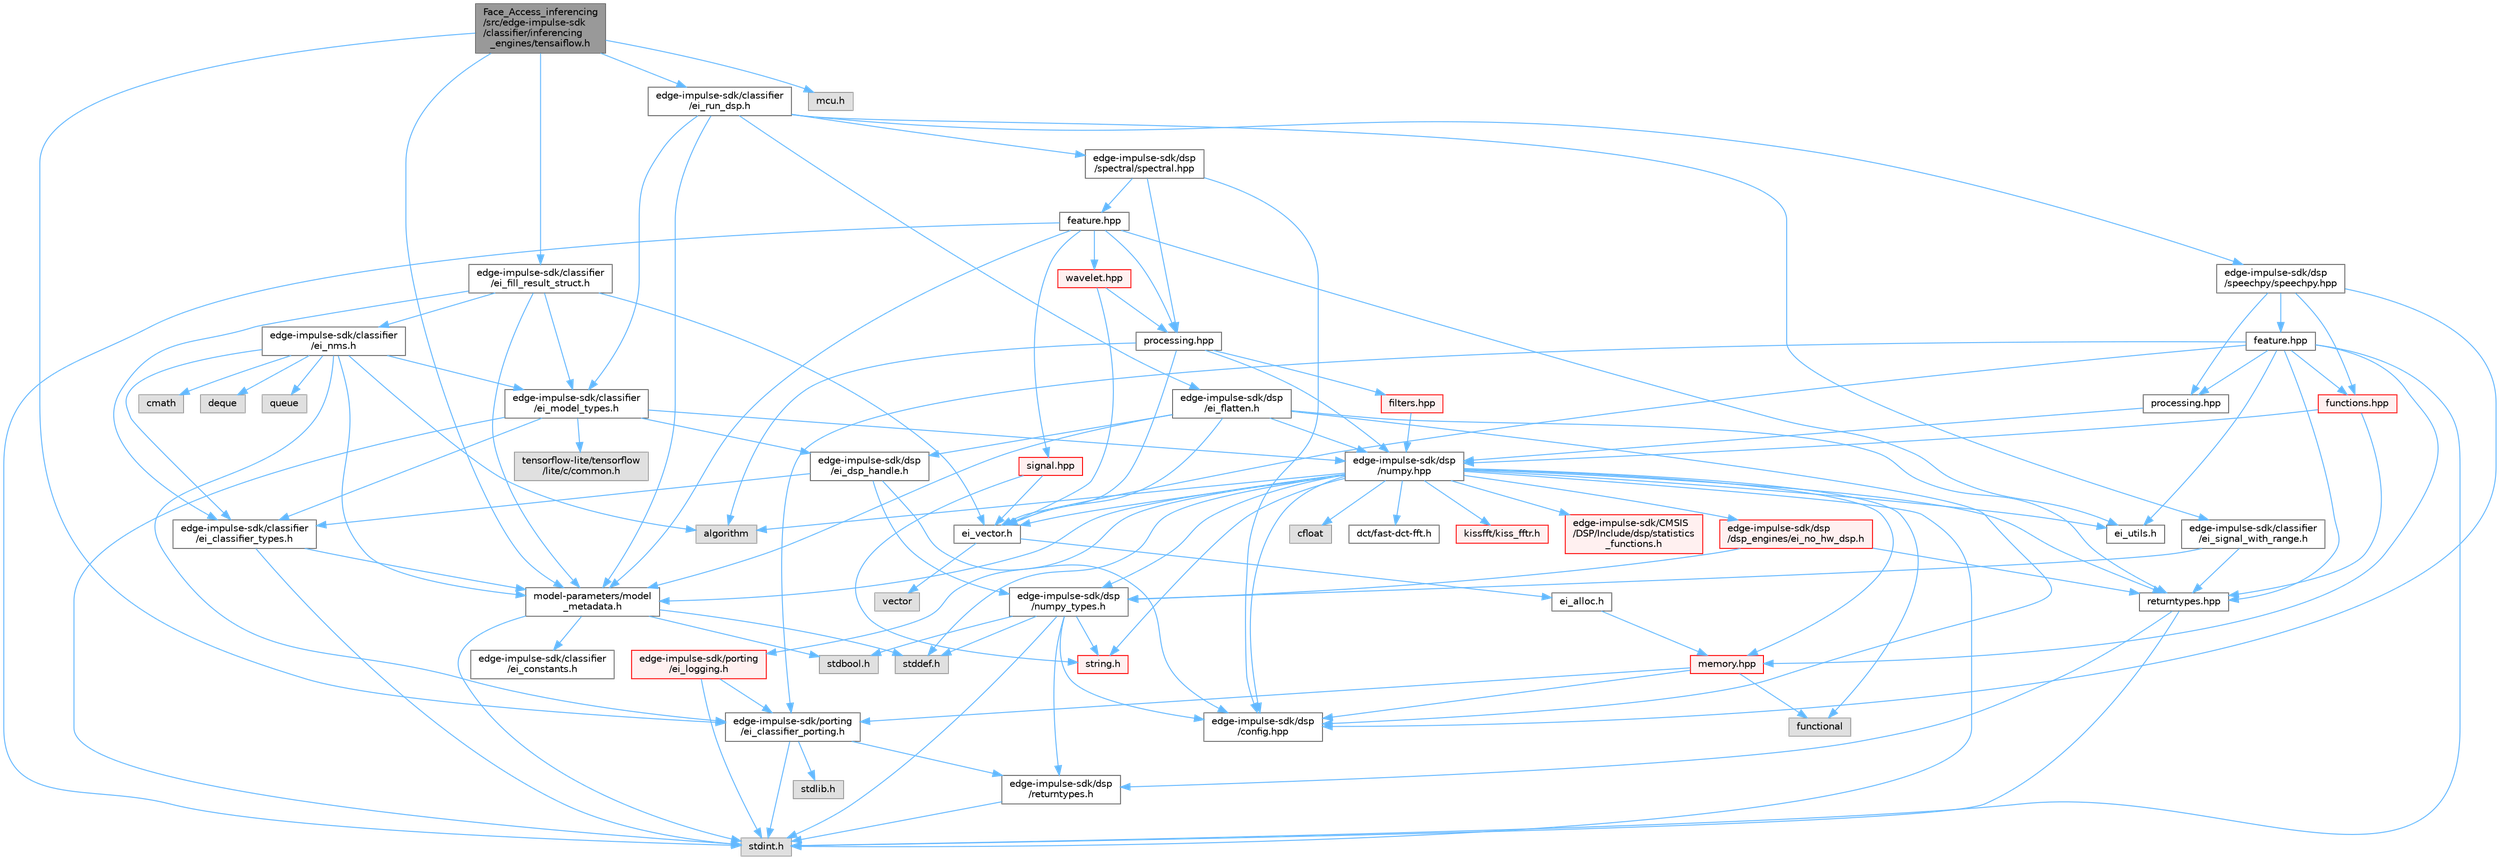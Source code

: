 digraph "Face_Access_inferencing/src/edge-impulse-sdk/classifier/inferencing_engines/tensaiflow.h"
{
 // LATEX_PDF_SIZE
  bgcolor="transparent";
  edge [fontname=Helvetica,fontsize=10,labelfontname=Helvetica,labelfontsize=10];
  node [fontname=Helvetica,fontsize=10,shape=box,height=0.2,width=0.4];
  Node1 [id="Node000001",label="Face_Access_inferencing\l/src/edge-impulse-sdk\l/classifier/inferencing\l_engines/tensaiflow.h",height=0.2,width=0.4,color="gray40", fillcolor="grey60", style="filled", fontcolor="black",tooltip=" "];
  Node1 -> Node2 [id="edge1_Node000001_Node000002",color="steelblue1",style="solid",tooltip=" "];
  Node2 [id="Node000002",label="model-parameters/model\l_metadata.h",height=0.2,width=0.4,color="grey40", fillcolor="white", style="filled",URL="$model__metadata_8h.html",tooltip=" "];
  Node2 -> Node3 [id="edge2_Node000002_Node000003",color="steelblue1",style="solid",tooltip=" "];
  Node3 [id="Node000003",label="stdint.h",height=0.2,width=0.4,color="grey60", fillcolor="#E0E0E0", style="filled",tooltip=" "];
  Node2 -> Node4 [id="edge3_Node000002_Node000004",color="steelblue1",style="solid",tooltip=" "];
  Node4 [id="Node000004",label="stdbool.h",height=0.2,width=0.4,color="grey60", fillcolor="#E0E0E0", style="filled",tooltip=" "];
  Node2 -> Node5 [id="edge4_Node000002_Node000005",color="steelblue1",style="solid",tooltip=" "];
  Node5 [id="Node000005",label="stddef.h",height=0.2,width=0.4,color="grey60", fillcolor="#E0E0E0", style="filled",tooltip=" "];
  Node2 -> Node6 [id="edge5_Node000002_Node000006",color="steelblue1",style="solid",tooltip=" "];
  Node6 [id="Node000006",label="edge-impulse-sdk/classifier\l/ei_constants.h",height=0.2,width=0.4,color="grey40", fillcolor="white", style="filled",URL="$ei__constants_8h.html",tooltip=" "];
  Node1 -> Node7 [id="edge6_Node000001_Node000007",color="steelblue1",style="solid",tooltip=" "];
  Node7 [id="Node000007",label="edge-impulse-sdk/porting\l/ei_classifier_porting.h",height=0.2,width=0.4,color="grey40", fillcolor="white", style="filled",URL="$ei__classifier__porting_8h.html",tooltip=" "];
  Node7 -> Node3 [id="edge7_Node000007_Node000003",color="steelblue1",style="solid",tooltip=" "];
  Node7 -> Node8 [id="edge8_Node000007_Node000008",color="steelblue1",style="solid",tooltip=" "];
  Node8 [id="Node000008",label="stdlib.h",height=0.2,width=0.4,color="grey60", fillcolor="#E0E0E0", style="filled",tooltip=" "];
  Node7 -> Node9 [id="edge9_Node000007_Node000009",color="steelblue1",style="solid",tooltip=" "];
  Node9 [id="Node000009",label="edge-impulse-sdk/dsp\l/returntypes.h",height=0.2,width=0.4,color="grey40", fillcolor="white", style="filled",URL="$returntypes_8h.html",tooltip=" "];
  Node9 -> Node3 [id="edge10_Node000009_Node000003",color="steelblue1",style="solid",tooltip=" "];
  Node1 -> Node10 [id="edge11_Node000001_Node000010",color="steelblue1",style="solid",tooltip=" "];
  Node10 [id="Node000010",label="edge-impulse-sdk/classifier\l/ei_fill_result_struct.h",height=0.2,width=0.4,color="grey40", fillcolor="white", style="filled",URL="$ei__fill__result__struct_8h.html",tooltip=" "];
  Node10 -> Node2 [id="edge12_Node000010_Node000002",color="steelblue1",style="solid",tooltip=" "];
  Node10 -> Node11 [id="edge13_Node000010_Node000011",color="steelblue1",style="solid",tooltip=" "];
  Node11 [id="Node000011",label="edge-impulse-sdk/classifier\l/ei_model_types.h",height=0.2,width=0.4,color="grey40", fillcolor="white", style="filled",URL="$ei__model__types_8h.html",tooltip=" "];
  Node11 -> Node3 [id="edge14_Node000011_Node000003",color="steelblue1",style="solid",tooltip=" "];
  Node11 -> Node12 [id="edge15_Node000011_Node000012",color="steelblue1",style="solid",tooltip=" "];
  Node12 [id="Node000012",label="edge-impulse-sdk/classifier\l/ei_classifier_types.h",height=0.2,width=0.4,color="grey40", fillcolor="white", style="filled",URL="$ei__classifier__types_8h.html",tooltip=" "];
  Node12 -> Node3 [id="edge16_Node000012_Node000003",color="steelblue1",style="solid",tooltip=" "];
  Node12 -> Node2 [id="edge17_Node000012_Node000002",color="steelblue1",style="solid",tooltip=" "];
  Node11 -> Node13 [id="edge18_Node000011_Node000013",color="steelblue1",style="solid",tooltip=" "];
  Node13 [id="Node000013",label="edge-impulse-sdk/dsp\l/ei_dsp_handle.h",height=0.2,width=0.4,color="grey40", fillcolor="white", style="filled",URL="$ei__dsp__handle_8h.html",tooltip=" "];
  Node13 -> Node14 [id="edge19_Node000013_Node000014",color="steelblue1",style="solid",tooltip=" "];
  Node14 [id="Node000014",label="edge-impulse-sdk/dsp\l/config.hpp",height=0.2,width=0.4,color="grey40", fillcolor="white", style="filled",URL="$config_8hpp.html",tooltip=" "];
  Node13 -> Node15 [id="edge20_Node000013_Node000015",color="steelblue1",style="solid",tooltip=" "];
  Node15 [id="Node000015",label="edge-impulse-sdk/dsp\l/numpy_types.h",height=0.2,width=0.4,color="grey40", fillcolor="white", style="filled",URL="$numpy__types_8h.html",tooltip=" "];
  Node15 -> Node3 [id="edge21_Node000015_Node000003",color="steelblue1",style="solid",tooltip=" "];
  Node15 -> Node4 [id="edge22_Node000015_Node000004",color="steelblue1",style="solid",tooltip=" "];
  Node15 -> Node16 [id="edge23_Node000015_Node000016",color="steelblue1",style="solid",tooltip=" "];
  Node16 [id="Node000016",label="string.h",height=0.2,width=0.4,color="red", fillcolor="#FFF0F0", style="filled",URL="$string_8h.html",tooltip=" "];
  Node15 -> Node5 [id="edge24_Node000015_Node000005",color="steelblue1",style="solid",tooltip=" "];
  Node15 -> Node14 [id="edge25_Node000015_Node000014",color="steelblue1",style="solid",tooltip=" "];
  Node15 -> Node9 [id="edge26_Node000015_Node000009",color="steelblue1",style="solid",tooltip=" "];
  Node13 -> Node12 [id="edge27_Node000013_Node000012",color="steelblue1",style="solid",tooltip=" "];
  Node11 -> Node35 [id="edge28_Node000011_Node000035",color="steelblue1",style="solid",tooltip=" "];
  Node35 [id="Node000035",label="edge-impulse-sdk/dsp\l/numpy.hpp",height=0.2,width=0.4,color="grey40", fillcolor="white", style="filled",URL="$numpy_8hpp.html",tooltip=" "];
  Node35 -> Node3 [id="edge29_Node000035_Node000003",color="steelblue1",style="solid",tooltip=" "];
  Node35 -> Node16 [id="edge30_Node000035_Node000016",color="steelblue1",style="solid",tooltip=" "];
  Node35 -> Node5 [id="edge31_Node000035_Node000005",color="steelblue1",style="solid",tooltip=" "];
  Node35 -> Node36 [id="edge32_Node000035_Node000036",color="steelblue1",style="solid",tooltip=" "];
  Node36 [id="Node000036",label="cfloat",height=0.2,width=0.4,color="grey60", fillcolor="#E0E0E0", style="filled",tooltip=" "];
  Node35 -> Node37 [id="edge33_Node000035_Node000037",color="steelblue1",style="solid",tooltip=" "];
  Node37 [id="Node000037",label="ei_vector.h",height=0.2,width=0.4,color="grey40", fillcolor="white", style="filled",URL="$ei__vector_8h.html",tooltip=" "];
  Node37 -> Node38 [id="edge34_Node000037_Node000038",color="steelblue1",style="solid",tooltip=" "];
  Node38 [id="Node000038",label="ei_alloc.h",height=0.2,width=0.4,color="grey40", fillcolor="white", style="filled",URL="$ei__alloc_8h.html",tooltip=" "];
  Node38 -> Node39 [id="edge35_Node000038_Node000039",color="steelblue1",style="solid",tooltip=" "];
  Node39 [id="Node000039",label="memory.hpp",height=0.2,width=0.4,color="red", fillcolor="#FFF0F0", style="filled",URL="$memory_8hpp.html",tooltip=" "];
  Node39 -> Node40 [id="edge36_Node000039_Node000040",color="steelblue1",style="solid",tooltip=" "];
  Node40 [id="Node000040",label="functional",height=0.2,width=0.4,color="grey60", fillcolor="#E0E0E0", style="filled",tooltip=" "];
  Node39 -> Node7 [id="edge37_Node000039_Node000007",color="steelblue1",style="solid",tooltip=" "];
  Node39 -> Node14 [id="edge38_Node000039_Node000014",color="steelblue1",style="solid",tooltip=" "];
  Node37 -> Node26 [id="edge39_Node000037_Node000026",color="steelblue1",style="solid",tooltip=" "];
  Node26 [id="Node000026",label="vector",height=0.2,width=0.4,color="grey60", fillcolor="#E0E0E0", style="filled",tooltip=" "];
  Node35 -> Node28 [id="edge40_Node000035_Node000028",color="steelblue1",style="solid",tooltip=" "];
  Node28 [id="Node000028",label="algorithm",height=0.2,width=0.4,color="grey60", fillcolor="#E0E0E0", style="filled",tooltip=" "];
  Node35 -> Node15 [id="edge41_Node000035_Node000015",color="steelblue1",style="solid",tooltip=" "];
  Node35 -> Node14 [id="edge42_Node000035_Node000014",color="steelblue1",style="solid",tooltip=" "];
  Node35 -> Node43 [id="edge43_Node000035_Node000043",color="steelblue1",style="solid",tooltip=" "];
  Node43 [id="Node000043",label="returntypes.hpp",height=0.2,width=0.4,color="grey40", fillcolor="white", style="filled",URL="$returntypes_8hpp.html",tooltip=" "];
  Node43 -> Node3 [id="edge44_Node000043_Node000003",color="steelblue1",style="solid",tooltip=" "];
  Node43 -> Node9 [id="edge45_Node000043_Node000009",color="steelblue1",style="solid",tooltip=" "];
  Node35 -> Node39 [id="edge46_Node000035_Node000039",color="steelblue1",style="solid",tooltip=" "];
  Node35 -> Node44 [id="edge47_Node000035_Node000044",color="steelblue1",style="solid",tooltip=" "];
  Node44 [id="Node000044",label="ei_utils.h",height=0.2,width=0.4,color="grey40", fillcolor="white", style="filled",URL="$ei__utils_8h.html",tooltip=" "];
  Node35 -> Node45 [id="edge48_Node000035_Node000045",color="steelblue1",style="solid",tooltip=" "];
  Node45 [id="Node000045",label="dct/fast-dct-fft.h",height=0.2,width=0.4,color="grey40", fillcolor="white", style="filled",URL="$fast-dct-fft_8h.html",tooltip=" "];
  Node35 -> Node46 [id="edge49_Node000035_Node000046",color="steelblue1",style="solid",tooltip=" "];
  Node46 [id="Node000046",label="kissfft/kiss_fftr.h",height=0.2,width=0.4,color="red", fillcolor="#FFF0F0", style="filled",URL="$_face___access__inferencing_2src_2edge-impulse-sdk_2dsp_2kissfft_2kiss__fftr_8h.html",tooltip=" "];
  Node35 -> Node49 [id="edge50_Node000035_Node000049",color="steelblue1",style="solid",tooltip=" "];
  Node49 [id="Node000049",label="edge-impulse-sdk/porting\l/ei_logging.h",height=0.2,width=0.4,color="red", fillcolor="#FFF0F0", style="filled",URL="$ei__logging_8h.html",tooltip=" "];
  Node49 -> Node3 [id="edge51_Node000049_Node000003",color="steelblue1",style="solid",tooltip=" "];
  Node49 -> Node7 [id="edge52_Node000049_Node000007",color="steelblue1",style="solid",tooltip=" "];
  Node35 -> Node2 [id="edge53_Node000035_Node000002",color="steelblue1",style="solid",tooltip=" "];
  Node35 -> Node51 [id="edge54_Node000035_Node000051",color="steelblue1",style="solid",tooltip=" "];
  Node51 [id="Node000051",label="edge-impulse-sdk/dsp\l/dsp_engines/ei_no_hw_dsp.h",height=0.2,width=0.4,color="red", fillcolor="#FFF0F0", style="filled",URL="$ei__no__hw__dsp_8h.html",tooltip=" "];
  Node51 -> Node43 [id="edge55_Node000051_Node000043",color="steelblue1",style="solid",tooltip=" "];
  Node51 -> Node15 [id="edge56_Node000051_Node000015",color="steelblue1",style="solid",tooltip=" "];
  Node35 -> Node52 [id="edge57_Node000035_Node000052",color="steelblue1",style="solid",tooltip=" "];
  Node52 [id="Node000052",label="edge-impulse-sdk/CMSIS\l/DSP/Include/dsp/statistics\l_functions.h",height=0.2,width=0.4,color="red", fillcolor="#FFF0F0", style="filled",URL="$statistics__functions_8h.html",tooltip=" "];
  Node35 -> Node40 [id="edge58_Node000035_Node000040",color="steelblue1",style="solid",tooltip=" "];
  Node11 -> Node62 [id="edge59_Node000011_Node000062",color="steelblue1",style="solid",tooltip=" "];
  Node62 [id="Node000062",label="tensorflow-lite/tensorflow\l/lite/c/common.h",height=0.2,width=0.4,color="grey60", fillcolor="#E0E0E0", style="filled",tooltip=" "];
  Node10 -> Node12 [id="edge60_Node000010_Node000012",color="steelblue1",style="solid",tooltip=" "];
  Node10 -> Node63 [id="edge61_Node000010_Node000063",color="steelblue1",style="solid",tooltip=" "];
  Node63 [id="Node000063",label="edge-impulse-sdk/classifier\l/ei_nms.h",height=0.2,width=0.4,color="grey40", fillcolor="white", style="filled",URL="$ei__nms_8h.html",tooltip=" "];
  Node63 -> Node2 [id="edge62_Node000063_Node000002",color="steelblue1",style="solid",tooltip=" "];
  Node63 -> Node11 [id="edge63_Node000063_Node000011",color="steelblue1",style="solid",tooltip=" "];
  Node63 -> Node12 [id="edge64_Node000063_Node000012",color="steelblue1",style="solid",tooltip=" "];
  Node63 -> Node7 [id="edge65_Node000063_Node000007",color="steelblue1",style="solid",tooltip=" "];
  Node63 -> Node28 [id="edge66_Node000063_Node000028",color="steelblue1",style="solid",tooltip=" "];
  Node63 -> Node64 [id="edge67_Node000063_Node000064",color="steelblue1",style="solid",tooltip=" "];
  Node64 [id="Node000064",label="cmath",height=0.2,width=0.4,color="grey60", fillcolor="#E0E0E0", style="filled",tooltip=" "];
  Node63 -> Node65 [id="edge68_Node000063_Node000065",color="steelblue1",style="solid",tooltip=" "];
  Node65 [id="Node000065",label="deque",height=0.2,width=0.4,color="grey60", fillcolor="#E0E0E0", style="filled",tooltip=" "];
  Node63 -> Node66 [id="edge69_Node000063_Node000066",color="steelblue1",style="solid",tooltip=" "];
  Node66 [id="Node000066",label="queue",height=0.2,width=0.4,color="grey60", fillcolor="#E0E0E0", style="filled",tooltip=" "];
  Node10 -> Node37 [id="edge70_Node000010_Node000037",color="steelblue1",style="solid",tooltip=" "];
  Node1 -> Node67 [id="edge71_Node000001_Node000067",color="steelblue1",style="solid",tooltip=" "];
  Node67 [id="Node000067",label="edge-impulse-sdk/classifier\l/ei_run_dsp.h",height=0.2,width=0.4,color="grey40", fillcolor="white", style="filled",URL="$ei__run__dsp_8h.html",tooltip=" "];
  Node67 -> Node11 [id="edge72_Node000067_Node000011",color="steelblue1",style="solid",tooltip=" "];
  Node67 -> Node68 [id="edge73_Node000067_Node000068",color="steelblue1",style="solid",tooltip=" "];
  Node68 [id="Node000068",label="edge-impulse-sdk/dsp\l/spectral/spectral.hpp",height=0.2,width=0.4,color="grey40", fillcolor="white", style="filled",URL="$spectral_8hpp.html",tooltip=" "];
  Node68 -> Node14 [id="edge74_Node000068_Node000014",color="steelblue1",style="solid",tooltip=" "];
  Node68 -> Node69 [id="edge75_Node000068_Node000069",color="steelblue1",style="solid",tooltip=" "];
  Node69 [id="Node000069",label="processing.hpp",height=0.2,width=0.4,color="grey40", fillcolor="white", style="filled",URL="$spectral_2processing_8hpp.html",tooltip=" "];
  Node69 -> Node37 [id="edge76_Node000069_Node000037",color="steelblue1",style="solid",tooltip=" "];
  Node69 -> Node28 [id="edge77_Node000069_Node000028",color="steelblue1",style="solid",tooltip=" "];
  Node69 -> Node35 [id="edge78_Node000069_Node000035",color="steelblue1",style="solid",tooltip=" "];
  Node69 -> Node70 [id="edge79_Node000069_Node000070",color="steelblue1",style="solid",tooltip=" "];
  Node70 [id="Node000070",label="filters.hpp",height=0.2,width=0.4,color="red", fillcolor="#FFF0F0", style="filled",URL="$filters_8hpp.html",tooltip=" "];
  Node70 -> Node35 [id="edge80_Node000070_Node000035",color="steelblue1",style="solid",tooltip=" "];
  Node68 -> Node71 [id="edge81_Node000068_Node000071",color="steelblue1",style="solid",tooltip=" "];
  Node71 [id="Node000071",label="feature.hpp",height=0.2,width=0.4,color="grey40", fillcolor="white", style="filled",URL="$spectral_2feature_8hpp.html",tooltip=" "];
  Node71 -> Node3 [id="edge82_Node000071_Node000003",color="steelblue1",style="solid",tooltip=" "];
  Node71 -> Node69 [id="edge83_Node000071_Node000069",color="steelblue1",style="solid",tooltip=" "];
  Node71 -> Node72 [id="edge84_Node000071_Node000072",color="steelblue1",style="solid",tooltip=" "];
  Node72 [id="Node000072",label="wavelet.hpp",height=0.2,width=0.4,color="red", fillcolor="#FFF0F0", style="filled",URL="$wavelet_8hpp.html",tooltip=" "];
  Node72 -> Node37 [id="edge85_Node000072_Node000037",color="steelblue1",style="solid",tooltip=" "];
  Node72 -> Node69 [id="edge86_Node000072_Node000069",color="steelblue1",style="solid",tooltip=" "];
  Node71 -> Node75 [id="edge87_Node000071_Node000075",color="steelblue1",style="solid",tooltip=" "];
  Node75 [id="Node000075",label="signal.hpp",height=0.2,width=0.4,color="red", fillcolor="#FFF0F0", style="filled",URL="$signal_8hpp.html",tooltip=" "];
  Node75 -> Node37 [id="edge88_Node000075_Node000037",color="steelblue1",style="solid",tooltip=" "];
  Node75 -> Node16 [id="edge89_Node000075_Node000016",color="steelblue1",style="solid",tooltip=" "];
  Node71 -> Node44 [id="edge90_Node000071_Node000044",color="steelblue1",style="solid",tooltip=" "];
  Node71 -> Node2 [id="edge91_Node000071_Node000002",color="steelblue1",style="solid",tooltip=" "];
  Node67 -> Node76 [id="edge92_Node000067_Node000076",color="steelblue1",style="solid",tooltip=" "];
  Node76 [id="Node000076",label="edge-impulse-sdk/dsp\l/speechpy/speechpy.hpp",height=0.2,width=0.4,color="grey40", fillcolor="white", style="filled",URL="$speechpy_8hpp.html",tooltip=" "];
  Node76 -> Node14 [id="edge93_Node000076_Node000014",color="steelblue1",style="solid",tooltip=" "];
  Node76 -> Node77 [id="edge94_Node000076_Node000077",color="steelblue1",style="solid",tooltip=" "];
  Node77 [id="Node000077",label="feature.hpp",height=0.2,width=0.4,color="grey40", fillcolor="white", style="filled",URL="$speechpy_2feature_8hpp.html",tooltip=" "];
  Node77 -> Node3 [id="edge95_Node000077_Node000003",color="steelblue1",style="solid",tooltip=" "];
  Node77 -> Node7 [id="edge96_Node000077_Node000007",color="steelblue1",style="solid",tooltip=" "];
  Node77 -> Node44 [id="edge97_Node000077_Node000044",color="steelblue1",style="solid",tooltip=" "];
  Node77 -> Node78 [id="edge98_Node000077_Node000078",color="steelblue1",style="solid",tooltip=" "];
  Node78 [id="Node000078",label="functions.hpp",height=0.2,width=0.4,color="red", fillcolor="#FFF0F0", style="filled",URL="$functions_8hpp.html",tooltip=" "];
  Node78 -> Node35 [id="edge99_Node000078_Node000035",color="steelblue1",style="solid",tooltip=" "];
  Node78 -> Node43 [id="edge100_Node000078_Node000043",color="steelblue1",style="solid",tooltip=" "];
  Node77 -> Node79 [id="edge101_Node000077_Node000079",color="steelblue1",style="solid",tooltip=" "];
  Node79 [id="Node000079",label="processing.hpp",height=0.2,width=0.4,color="grey40", fillcolor="white", style="filled",URL="$speechpy_2processing_8hpp.html",tooltip=" "];
  Node79 -> Node35 [id="edge102_Node000079_Node000035",color="steelblue1",style="solid",tooltip=" "];
  Node77 -> Node39 [id="edge103_Node000077_Node000039",color="steelblue1",style="solid",tooltip=" "];
  Node77 -> Node43 [id="edge104_Node000077_Node000043",color="steelblue1",style="solid",tooltip=" "];
  Node77 -> Node37 [id="edge105_Node000077_Node000037",color="steelblue1",style="solid",tooltip=" "];
  Node76 -> Node78 [id="edge106_Node000076_Node000078",color="steelblue1",style="solid",tooltip=" "];
  Node76 -> Node79 [id="edge107_Node000076_Node000079",color="steelblue1",style="solid",tooltip=" "];
  Node67 -> Node80 [id="edge108_Node000067_Node000080",color="steelblue1",style="solid",tooltip=" "];
  Node80 [id="Node000080",label="edge-impulse-sdk/classifier\l/ei_signal_with_range.h",height=0.2,width=0.4,color="grey40", fillcolor="white", style="filled",URL="$ei__signal__with__range_8h.html",tooltip=" "];
  Node80 -> Node15 [id="edge109_Node000080_Node000015",color="steelblue1",style="solid",tooltip=" "];
  Node80 -> Node43 [id="edge110_Node000080_Node000043",color="steelblue1",style="solid",tooltip=" "];
  Node67 -> Node81 [id="edge111_Node000067_Node000081",color="steelblue1",style="solid",tooltip=" "];
  Node81 [id="Node000081",label="edge-impulse-sdk/dsp\l/ei_flatten.h",height=0.2,width=0.4,color="grey40", fillcolor="white", style="filled",URL="$ei__flatten_8h.html",tooltip=" "];
  Node81 -> Node37 [id="edge112_Node000081_Node000037",color="steelblue1",style="solid",tooltip=" "];
  Node81 -> Node43 [id="edge113_Node000081_Node000043",color="steelblue1",style="solid",tooltip=" "];
  Node81 -> Node13 [id="edge114_Node000081_Node000013",color="steelblue1",style="solid",tooltip=" "];
  Node81 -> Node2 [id="edge115_Node000081_Node000002",color="steelblue1",style="solid",tooltip=" "];
  Node81 -> Node35 [id="edge116_Node000081_Node000035",color="steelblue1",style="solid",tooltip=" "];
  Node81 -> Node14 [id="edge117_Node000081_Node000014",color="steelblue1",style="solid",tooltip=" "];
  Node67 -> Node2 [id="edge118_Node000067_Node000002",color="steelblue1",style="solid",tooltip=" "];
  Node1 -> Node82 [id="edge119_Node000001_Node000082",color="steelblue1",style="solid",tooltip=" "];
  Node82 [id="Node000082",label="mcu.h",height=0.2,width=0.4,color="grey60", fillcolor="#E0E0E0", style="filled",tooltip=" "];
}
